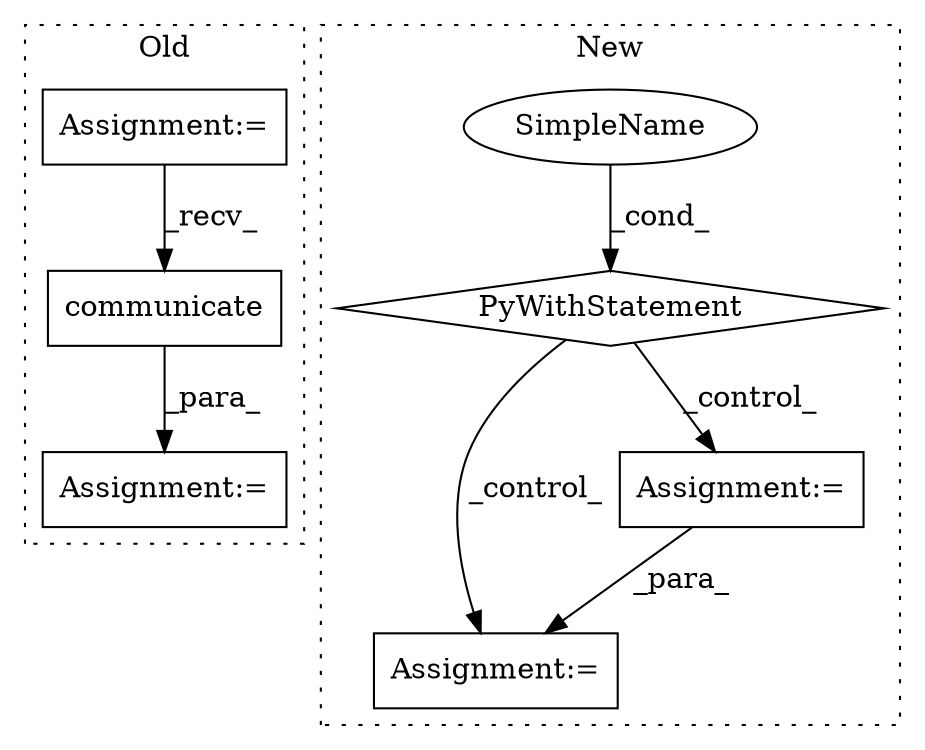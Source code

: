 digraph G {
subgraph cluster0 {
1 [label="communicate" a="32" s="625" l="13" shape="box"];
3 [label="Assignment:=" a="7" s="621" l="2" shape="box"];
6 [label="Assignment:=" a="7" s="525" l="1" shape="box"];
label = "Old";
style="dotted";
}
subgraph cluster1 {
2 [label="PyWithStatement" a="104" s="790,824" l="10,2" shape="diamond"];
4 [label="SimpleName" a="42" s="" l="" shape="ellipse"];
5 [label="Assignment:=" a="7" s="868" l="1" shape="box"];
7 [label="Assignment:=" a="7" s="850" l="3" shape="box"];
label = "New";
style="dotted";
}
1 -> 3 [label="_para_"];
2 -> 5 [label="_control_"];
2 -> 7 [label="_control_"];
4 -> 2 [label="_cond_"];
6 -> 1 [label="_recv_"];
7 -> 5 [label="_para_"];
}